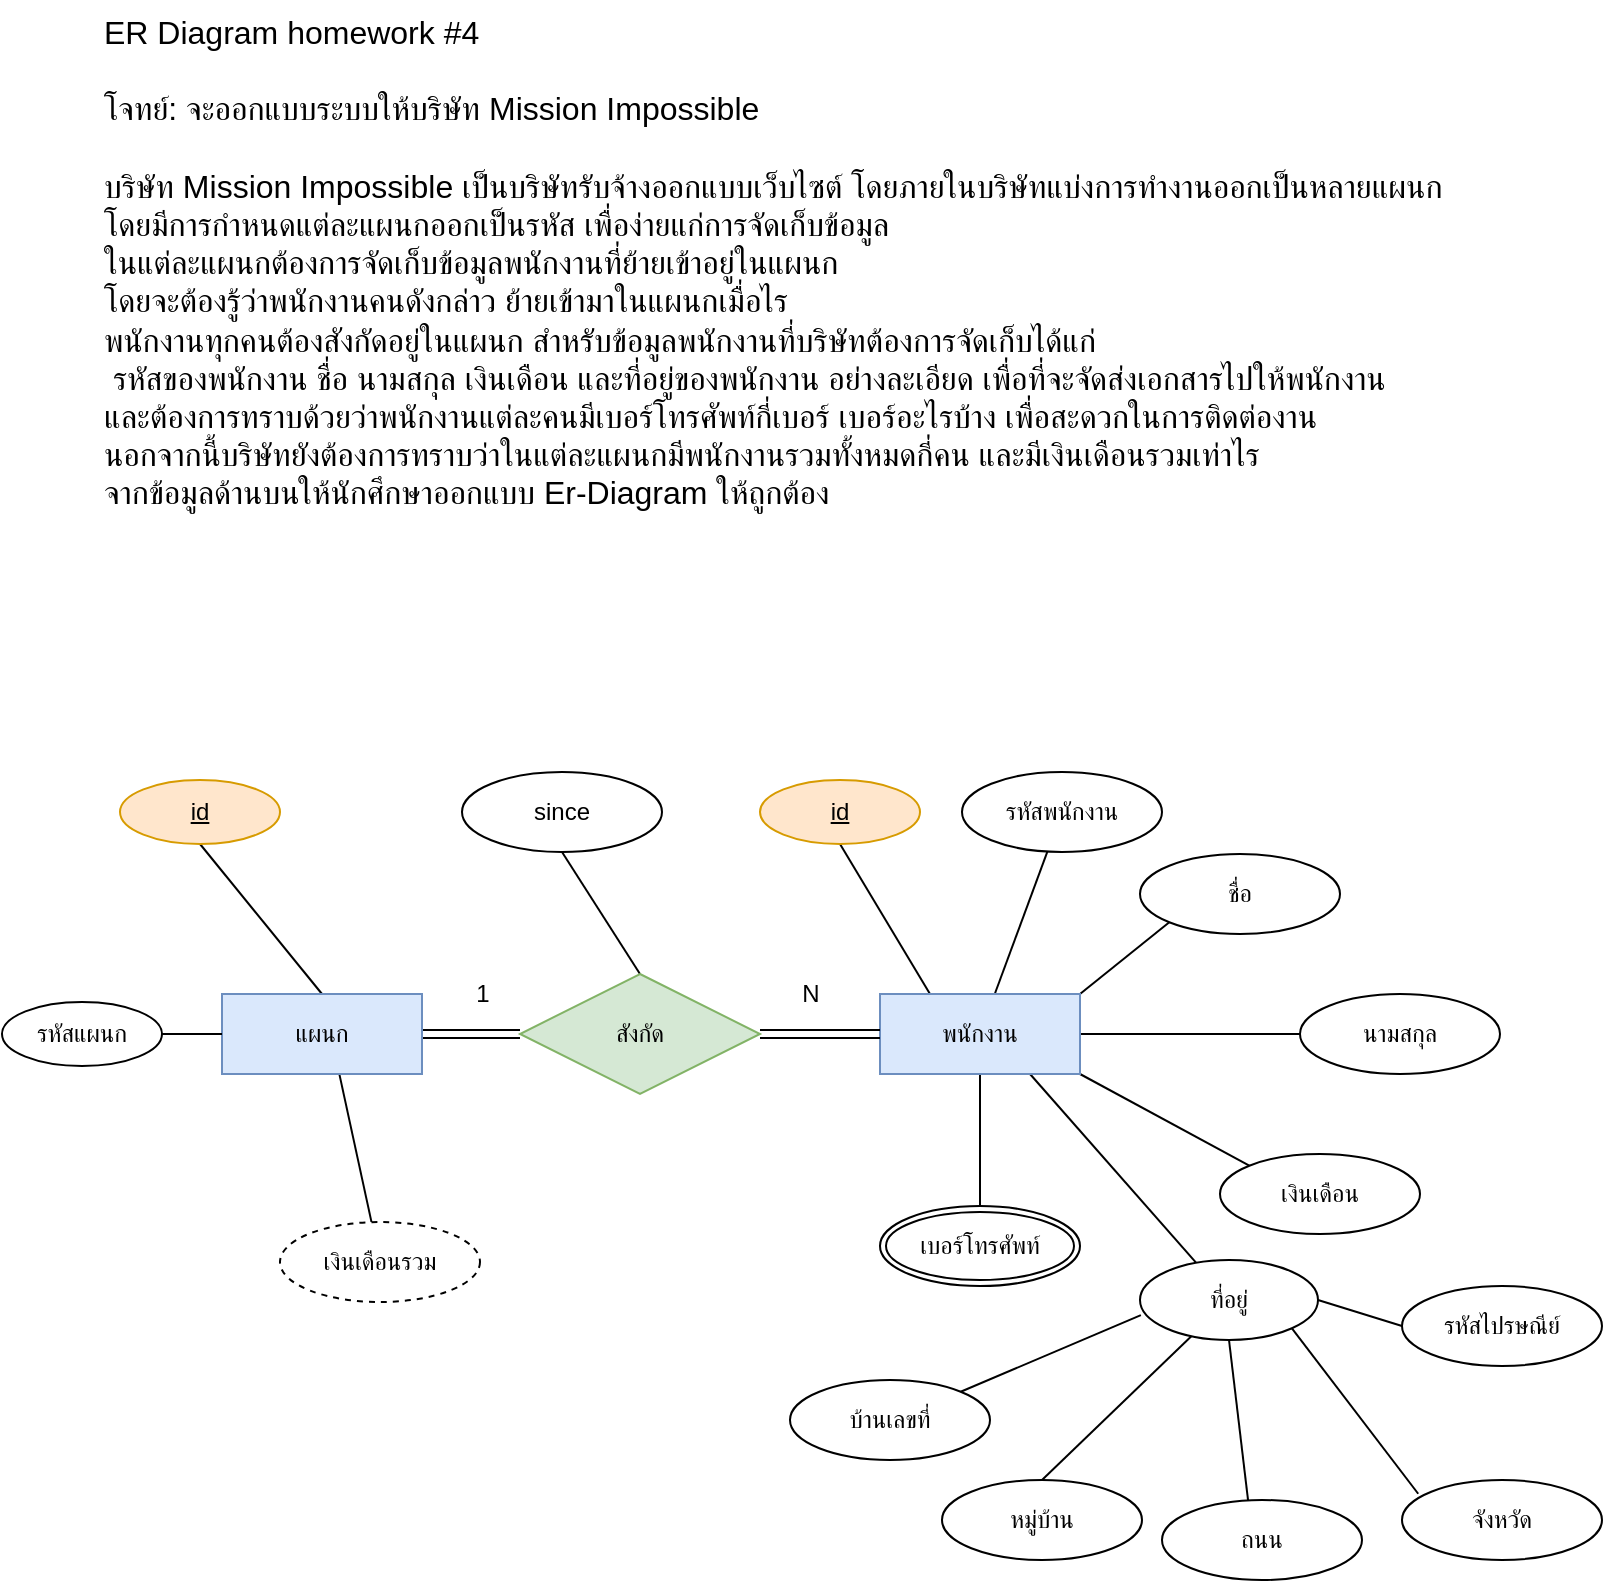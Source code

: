 <mxfile version="12.8.0" type="device"><diagram id="C5RBs43oDa-KdzZeNtuy" name="Page-1"><mxGraphModel dx="1209" dy="570" grid="1" gridSize="10" guides="1" tooltips="1" connect="1" arrows="1" fold="1" page="1" pageScale="1" pageWidth="827" pageHeight="1169" math="0" shadow="0"><root><mxCell id="WIyWlLk6GJQsqaUBKTNV-0"/><mxCell id="WIyWlLk6GJQsqaUBKTNV-1" parent="WIyWlLk6GJQsqaUBKTNV-0"/><mxCell id="tJ5YV15575RxEvsAq3cl-20" style="rounded=0;orthogonalLoop=1;jettySize=auto;html=1;exitX=0.5;exitY=0;exitDx=0;exitDy=0;entryX=0.5;entryY=1;entryDx=0;entryDy=0;endArrow=none;endFill=0;" parent="WIyWlLk6GJQsqaUBKTNV-1" source="tJ5YV15575RxEvsAq3cl-8" target="tJ5YV15575RxEvsAq3cl-9" edge="1"><mxGeometry relative="1" as="geometry"/></mxCell><mxCell id="tJ5YV15575RxEvsAq3cl-21" style="edgeStyle=none;rounded=0;orthogonalLoop=1;jettySize=auto;html=1;exitX=1;exitY=0.5;exitDx=0;exitDy=0;endArrow=none;endFill=0;shape=link;" parent="WIyWlLk6GJQsqaUBKTNV-1" source="tJ5YV15575RxEvsAq3cl-8" target="tJ5YV15575RxEvsAq3cl-13" edge="1"><mxGeometry relative="1" as="geometry"/></mxCell><mxCell id="KZxc1bKz4Buhy2Ctp90x-20" style="edgeStyle=none;rounded=0;orthogonalLoop=1;jettySize=auto;html=1;exitX=0.586;exitY=0.992;exitDx=0;exitDy=0;endArrow=none;endFill=0;exitPerimeter=0;" parent="WIyWlLk6GJQsqaUBKTNV-1" source="tJ5YV15575RxEvsAq3cl-8" target="KZxc1bKz4Buhy2Ctp90x-21" edge="1"><mxGeometry relative="1" as="geometry"><mxPoint x="200" y="650" as="targetPoint"/></mxGeometry></mxCell><mxCell id="tJ5YV15575RxEvsAq3cl-8" value="แผนก" style="whiteSpace=wrap;html=1;align=center;fillColor=#dae8fc;strokeColor=#6c8ebf;" parent="WIyWlLk6GJQsqaUBKTNV-1" vertex="1"><mxGeometry x="120" y="537" width="100" height="40" as="geometry"/></mxCell><mxCell id="tJ5YV15575RxEvsAq3cl-9" value="id" style="ellipse;whiteSpace=wrap;html=1;align=center;fontStyle=4;fillColor=#ffe6cc;strokeColor=#d79b00;" parent="WIyWlLk6GJQsqaUBKTNV-1" vertex="1"><mxGeometry x="69" y="430" width="80" height="32" as="geometry"/></mxCell><mxCell id="tJ5YV15575RxEvsAq3cl-30" value="" style="edgeStyle=none;rounded=0;orthogonalLoop=1;jettySize=auto;html=1;endArrow=none;endFill=0;" parent="WIyWlLk6GJQsqaUBKTNV-1" source="tJ5YV15575RxEvsAq3cl-12" target="tJ5YV15575RxEvsAq3cl-25" edge="1"><mxGeometry relative="1" as="geometry"/></mxCell><mxCell id="tJ5YV15575RxEvsAq3cl-31" style="edgeStyle=none;rounded=0;orthogonalLoop=1;jettySize=auto;html=1;exitX=1;exitY=0;exitDx=0;exitDy=0;entryX=0;entryY=1;entryDx=0;entryDy=0;endArrow=none;endFill=0;" parent="WIyWlLk6GJQsqaUBKTNV-1" source="tJ5YV15575RxEvsAq3cl-12" target="tJ5YV15575RxEvsAq3cl-26" edge="1"><mxGeometry relative="1" as="geometry"/></mxCell><mxCell id="tJ5YV15575RxEvsAq3cl-32" style="edgeStyle=none;rounded=0;orthogonalLoop=1;jettySize=auto;html=1;exitX=1;exitY=0.5;exitDx=0;exitDy=0;entryX=0;entryY=0.5;entryDx=0;entryDy=0;endArrow=none;endFill=0;" parent="WIyWlLk6GJQsqaUBKTNV-1" source="tJ5YV15575RxEvsAq3cl-12" target="tJ5YV15575RxEvsAq3cl-27" edge="1"><mxGeometry relative="1" as="geometry"/></mxCell><mxCell id="tJ5YV15575RxEvsAq3cl-36" style="edgeStyle=none;rounded=0;orthogonalLoop=1;jettySize=auto;html=1;exitX=1;exitY=1;exitDx=0;exitDy=0;entryX=0;entryY=0;entryDx=0;entryDy=0;endArrow=none;endFill=0;" parent="WIyWlLk6GJQsqaUBKTNV-1" source="tJ5YV15575RxEvsAq3cl-12" target="tJ5YV15575RxEvsAq3cl-33" edge="1"><mxGeometry relative="1" as="geometry"/></mxCell><mxCell id="KZxc1bKz4Buhy2Ctp90x-5" style="edgeStyle=orthogonalEdgeStyle;rounded=0;orthogonalLoop=1;jettySize=auto;html=1;exitX=0.5;exitY=1;exitDx=0;exitDy=0;entryX=0.5;entryY=0;entryDx=0;entryDy=0;endArrow=none;endFill=0;" parent="WIyWlLk6GJQsqaUBKTNV-1" source="tJ5YV15575RxEvsAq3cl-12" target="KZxc1bKz4Buhy2Ctp90x-4" edge="1"><mxGeometry relative="1" as="geometry"/></mxCell><mxCell id="KZxc1bKz4Buhy2Ctp90x-8" style="rounded=0;orthogonalLoop=1;jettySize=auto;html=1;exitX=0.75;exitY=1;exitDx=0;exitDy=0;endArrow=none;endFill=0;" parent="WIyWlLk6GJQsqaUBKTNV-1" source="tJ5YV15575RxEvsAq3cl-12" target="KZxc1bKz4Buhy2Ctp90x-2" edge="1"><mxGeometry relative="1" as="geometry"/></mxCell><mxCell id="KZxc1bKz4Buhy2Ctp90x-23" style="edgeStyle=none;rounded=0;orthogonalLoop=1;jettySize=auto;html=1;exitX=0.25;exitY=0;exitDx=0;exitDy=0;entryX=0.5;entryY=1;entryDx=0;entryDy=0;endArrow=none;endFill=0;" parent="WIyWlLk6GJQsqaUBKTNV-1" source="tJ5YV15575RxEvsAq3cl-12" target="KZxc1bKz4Buhy2Ctp90x-22" edge="1"><mxGeometry relative="1" as="geometry"/></mxCell><mxCell id="tJ5YV15575RxEvsAq3cl-12" value="พนักงาน" style="whiteSpace=wrap;html=1;align=center;fillColor=#dae8fc;strokeColor=#6c8ebf;" parent="WIyWlLk6GJQsqaUBKTNV-1" vertex="1"><mxGeometry x="449" y="537" width="100" height="40" as="geometry"/></mxCell><mxCell id="tJ5YV15575RxEvsAq3cl-22" style="edgeStyle=none;rounded=0;orthogonalLoop=1;jettySize=auto;html=1;exitX=1;exitY=0.5;exitDx=0;exitDy=0;entryX=0;entryY=0.5;entryDx=0;entryDy=0;endArrow=none;endFill=0;shape=link;" parent="WIyWlLk6GJQsqaUBKTNV-1" source="tJ5YV15575RxEvsAq3cl-13" target="tJ5YV15575RxEvsAq3cl-12" edge="1"><mxGeometry relative="1" as="geometry"/></mxCell><mxCell id="tJ5YV15575RxEvsAq3cl-24" style="edgeStyle=none;rounded=0;orthogonalLoop=1;jettySize=auto;html=1;exitX=0.5;exitY=0;exitDx=0;exitDy=0;entryX=0.5;entryY=1;entryDx=0;entryDy=0;endArrow=none;endFill=0;" parent="WIyWlLk6GJQsqaUBKTNV-1" source="tJ5YV15575RxEvsAq3cl-13" target="tJ5YV15575RxEvsAq3cl-23" edge="1"><mxGeometry relative="1" as="geometry"/></mxCell><mxCell id="tJ5YV15575RxEvsAq3cl-13" value="สังกัด" style="shape=rhombus;perimeter=rhombusPerimeter;whiteSpace=wrap;html=1;align=center;fillColor=#d5e8d4;strokeColor=#82b366;" parent="WIyWlLk6GJQsqaUBKTNV-1" vertex="1"><mxGeometry x="269" y="527" width="120" height="60" as="geometry"/></mxCell><mxCell id="tJ5YV15575RxEvsAq3cl-19" value="&lt;div style=&quot;font-size: 16px&quot;&gt;&lt;font style=&quot;font-size: 16px&quot;&gt;ER Diagram homework #4&lt;br&gt;&lt;br&gt;โจทย์: จะออกแบบระบบให้บริษัท Mission Impossible&lt;/font&gt;&lt;/div&gt;&lt;div style=&quot;font-size: 16px&quot;&gt;&lt;font style=&quot;font-size: 16px&quot;&gt;&lt;br&gt;&lt;/font&gt;&lt;/div&gt;&lt;div style=&quot;font-size: 16px&quot;&gt;&lt;font style=&quot;font-size: 16px&quot;&gt;บริษัท Mission Impossible เป็นบริษัทรับจ้างออกแบบเว็บไซต์ โดยภายในบริษัทแบ่งการทำงานออกเป็นหลายแผนก&amp;nbsp;&lt;/font&gt;&lt;/div&gt;&lt;div style=&quot;font-size: 16px&quot;&gt;&lt;font style=&quot;font-size: 16px&quot;&gt;โดยมีการกำหนดแต่ละแผนกออกเป็นรหัส เพื่อง่ายแก่การจัดเก็บข้อมูล&amp;nbsp;&amp;nbsp;&lt;/font&gt;&lt;/div&gt;&lt;div style=&quot;font-size: 16px&quot;&gt;&lt;font style=&quot;font-size: 16px&quot;&gt;ในแต่ละแผนกต้องการจัดเก็บข้อมูลพนักงานที่ย้ายเข้าอยู่ในแผนก&lt;/font&gt;&lt;/div&gt;&lt;div style=&quot;font-size: 16px&quot;&gt;&lt;font style=&quot;font-size: 16px&quot;&gt;โดยจะต้องรู้ว่าพนักงานคนดังกล่าว ย้ายเข้ามาในแผนกเมื่อไร&lt;/font&gt;&lt;/div&gt;&lt;div style=&quot;font-size: 16px&quot;&gt;&lt;font style=&quot;font-size: 16px&quot;&gt;พนักงานทุกคนต้องสังกัดอยู่ในแผนก สำหรับข้อมูลพนักงานที่บริษัทต้องการจัดเก็บได้แก่&lt;/font&gt;&lt;/div&gt;&lt;div style=&quot;font-size: 16px&quot;&gt;&lt;font style=&quot;font-size: 16px&quot;&gt;&amp;nbsp;รหัสของพนักงาน ชื่อ นามสกุล เงินเดือน และที่อยู่ของพนักงาน อย่างละเอียด เพื่อที่จะจัดส่งเอกสารไปให้พนักงาน&amp;nbsp;&lt;/font&gt;&lt;/div&gt;&lt;div style=&quot;font-size: 16px&quot;&gt;&lt;font style=&quot;font-size: 16px&quot;&gt;และต้องการทราบด้วยว่าพนักงานแต่ละคนมีเบอร์โทรศัพท์กี่เบอร์ เบอร์อะไรบ้าง เพื่อสะดวกในการติดต่องาน&amp;nbsp;&amp;nbsp;&lt;/font&gt;&lt;/div&gt;&lt;div style=&quot;font-size: 16px&quot;&gt;&lt;font style=&quot;font-size: 16px&quot;&gt;นอกจากนี้บริษัทยังต้องการทราบว่าในแต่ละแผนกมีพนักงานรวมทั้งหมดกี่คน และมีเงินเดือนรวมเท่าไร&amp;nbsp;&lt;/font&gt;&lt;/div&gt;&lt;div style=&quot;font-size: 16px&quot;&gt;&lt;font style=&quot;font-size: 16px&quot;&gt;จากข้อมูลด้านบนให้นักศึกษาออกแบบ Er-Diagram ให้ถูกต้อง&lt;/font&gt;&lt;/div&gt;&lt;div style=&quot;font-size: 16px&quot;&gt;&lt;br&gt;&lt;/div&gt;" style="text;html=1;" parent="WIyWlLk6GJQsqaUBKTNV-1" vertex="1"><mxGeometry x="59" y="40" width="710" height="270" as="geometry"/></mxCell><mxCell id="tJ5YV15575RxEvsAq3cl-23" value="since" style="ellipse;whiteSpace=wrap;html=1;align=center;" parent="WIyWlLk6GJQsqaUBKTNV-1" vertex="1"><mxGeometry x="240" y="426" width="100" height="40" as="geometry"/></mxCell><mxCell id="tJ5YV15575RxEvsAq3cl-25" value="รหัสพนักงาน" style="ellipse;whiteSpace=wrap;html=1;align=center;" parent="WIyWlLk6GJQsqaUBKTNV-1" vertex="1"><mxGeometry x="490" y="426" width="100" height="40" as="geometry"/></mxCell><mxCell id="tJ5YV15575RxEvsAq3cl-26" value="ชื่อ" style="ellipse;whiteSpace=wrap;html=1;align=center;" parent="WIyWlLk6GJQsqaUBKTNV-1" vertex="1"><mxGeometry x="579" y="467" width="100" height="40" as="geometry"/></mxCell><mxCell id="tJ5YV15575RxEvsAq3cl-27" value="นามสกุล" style="ellipse;whiteSpace=wrap;html=1;align=center;" parent="WIyWlLk6GJQsqaUBKTNV-1" vertex="1"><mxGeometry x="659" y="537" width="100" height="40" as="geometry"/></mxCell><mxCell id="tJ5YV15575RxEvsAq3cl-29" style="edgeStyle=none;rounded=0;orthogonalLoop=1;jettySize=auto;html=1;entryX=0;entryY=0.5;entryDx=0;entryDy=0;endArrow=none;endFill=0;exitX=1;exitY=0.5;exitDx=0;exitDy=0;" parent="WIyWlLk6GJQsqaUBKTNV-1" source="tJ5YV15575RxEvsAq3cl-28" target="tJ5YV15575RxEvsAq3cl-8" edge="1"><mxGeometry relative="1" as="geometry"><mxPoint x="100" y="650" as="sourcePoint"/></mxGeometry></mxCell><mxCell id="tJ5YV15575RxEvsAq3cl-28" value="รหัสแผนก" style="ellipse;whiteSpace=wrap;html=1;align=center;" parent="WIyWlLk6GJQsqaUBKTNV-1" vertex="1"><mxGeometry x="10" y="541" width="80" height="32" as="geometry"/></mxCell><mxCell id="tJ5YV15575RxEvsAq3cl-33" value="เงินเดือน" style="ellipse;whiteSpace=wrap;html=1;align=center;" parent="WIyWlLk6GJQsqaUBKTNV-1" vertex="1"><mxGeometry x="619" y="617" width="100" height="40" as="geometry"/></mxCell><mxCell id="KZxc1bKz4Buhy2Ctp90x-14" style="edgeStyle=none;rounded=0;orthogonalLoop=1;jettySize=auto;html=1;exitX=1;exitY=1;exitDx=0;exitDy=0;entryX=0.081;entryY=0.172;entryDx=0;entryDy=0;entryPerimeter=0;endArrow=none;endFill=0;" parent="WIyWlLk6GJQsqaUBKTNV-1" source="KZxc1bKz4Buhy2Ctp90x-2" target="KZxc1bKz4Buhy2Ctp90x-12" edge="1"><mxGeometry relative="1" as="geometry"/></mxCell><mxCell id="KZxc1bKz4Buhy2Ctp90x-15" style="edgeStyle=none;rounded=0;orthogonalLoop=1;jettySize=auto;html=1;exitX=0.5;exitY=1;exitDx=0;exitDy=0;entryX=0.431;entryY=0.017;entryDx=0;entryDy=0;entryPerimeter=0;endArrow=none;endFill=0;" parent="WIyWlLk6GJQsqaUBKTNV-1" source="KZxc1bKz4Buhy2Ctp90x-2" target="KZxc1bKz4Buhy2Ctp90x-11" edge="1"><mxGeometry relative="1" as="geometry"/></mxCell><mxCell id="KZxc1bKz4Buhy2Ctp90x-16" style="edgeStyle=none;rounded=0;orthogonalLoop=1;jettySize=auto;html=1;entryX=0.5;entryY=0;entryDx=0;entryDy=0;endArrow=none;endFill=0;" parent="WIyWlLk6GJQsqaUBKTNV-1" source="KZxc1bKz4Buhy2Ctp90x-2" target="KZxc1bKz4Buhy2Ctp90x-13" edge="1"><mxGeometry relative="1" as="geometry"/></mxCell><mxCell id="KZxc1bKz4Buhy2Ctp90x-17" style="edgeStyle=none;rounded=0;orthogonalLoop=1;jettySize=auto;html=1;exitX=0.005;exitY=0.689;exitDx=0;exitDy=0;endArrow=none;endFill=0;entryX=1;entryY=0;entryDx=0;entryDy=0;exitPerimeter=0;" parent="WIyWlLk6GJQsqaUBKTNV-1" source="KZxc1bKz4Buhy2Ctp90x-2" target="KZxc1bKz4Buhy2Ctp90x-10" edge="1"><mxGeometry relative="1" as="geometry"><mxPoint x="490" y="740" as="targetPoint"/></mxGeometry></mxCell><mxCell id="KZxc1bKz4Buhy2Ctp90x-19" style="edgeStyle=none;rounded=0;orthogonalLoop=1;jettySize=auto;html=1;exitX=1;exitY=0.5;exitDx=0;exitDy=0;entryX=0;entryY=0.5;entryDx=0;entryDy=0;endArrow=none;endFill=0;" parent="WIyWlLk6GJQsqaUBKTNV-1" source="KZxc1bKz4Buhy2Ctp90x-2" target="KZxc1bKz4Buhy2Ctp90x-18" edge="1"><mxGeometry relative="1" as="geometry"/></mxCell><mxCell id="KZxc1bKz4Buhy2Ctp90x-2" value="ที่อยู่" style="ellipse;whiteSpace=wrap;html=1;" parent="WIyWlLk6GJQsqaUBKTNV-1" vertex="1"><mxGeometry x="579" y="670" width="89" height="40" as="geometry"/></mxCell><mxCell id="KZxc1bKz4Buhy2Ctp90x-4" value="เบอร์โทรศัพท์" style="ellipse;shape=doubleEllipse;margin=3;whiteSpace=wrap;html=1;align=center;" parent="WIyWlLk6GJQsqaUBKTNV-1" vertex="1"><mxGeometry x="449" y="643" width="100" height="40" as="geometry"/></mxCell><mxCell id="KZxc1bKz4Buhy2Ctp90x-6" value="1" style="text;html=1;align=center;verticalAlign=middle;resizable=0;points=[];autosize=1;" parent="WIyWlLk6GJQsqaUBKTNV-1" vertex="1"><mxGeometry x="240" y="527" width="20" height="20" as="geometry"/></mxCell><mxCell id="KZxc1bKz4Buhy2Ctp90x-7" value="N" style="text;html=1;align=center;verticalAlign=middle;resizable=0;points=[];autosize=1;" parent="WIyWlLk6GJQsqaUBKTNV-1" vertex="1"><mxGeometry x="404" y="527" width="20" height="20" as="geometry"/></mxCell><mxCell id="KZxc1bKz4Buhy2Ctp90x-10" value="บ้านเลขที่" style="ellipse;whiteSpace=wrap;html=1;align=center;" parent="WIyWlLk6GJQsqaUBKTNV-1" vertex="1"><mxGeometry x="404" y="730" width="100" height="40" as="geometry"/></mxCell><mxCell id="KZxc1bKz4Buhy2Ctp90x-11" value="ถนน" style="ellipse;whiteSpace=wrap;html=1;align=center;" parent="WIyWlLk6GJQsqaUBKTNV-1" vertex="1"><mxGeometry x="590" y="790" width="100" height="40" as="geometry"/></mxCell><mxCell id="KZxc1bKz4Buhy2Ctp90x-12" value="จังหวัด" style="ellipse;whiteSpace=wrap;html=1;align=center;" parent="WIyWlLk6GJQsqaUBKTNV-1" vertex="1"><mxGeometry x="710" y="780" width="100" height="40" as="geometry"/></mxCell><mxCell id="KZxc1bKz4Buhy2Ctp90x-13" value="หมู่บ้าน" style="ellipse;whiteSpace=wrap;html=1;align=center;" parent="WIyWlLk6GJQsqaUBKTNV-1" vertex="1"><mxGeometry x="480" y="780" width="100" height="40" as="geometry"/></mxCell><mxCell id="KZxc1bKz4Buhy2Ctp90x-18" value="รหัสไปรษณีย์" style="ellipse;whiteSpace=wrap;html=1;align=center;" parent="WIyWlLk6GJQsqaUBKTNV-1" vertex="1"><mxGeometry x="710" y="683" width="100" height="40" as="geometry"/></mxCell><mxCell id="KZxc1bKz4Buhy2Ctp90x-21" value="เงินเดือนรวม" style="ellipse;whiteSpace=wrap;html=1;align=center;dashed=1;" parent="WIyWlLk6GJQsqaUBKTNV-1" vertex="1"><mxGeometry x="149" y="651" width="100" height="40" as="geometry"/></mxCell><mxCell id="KZxc1bKz4Buhy2Ctp90x-22" value="id" style="ellipse;whiteSpace=wrap;html=1;align=center;fontStyle=4;fillColor=#ffe6cc;strokeColor=#d79b00;" parent="WIyWlLk6GJQsqaUBKTNV-1" vertex="1"><mxGeometry x="389" y="430" width="80" height="32" as="geometry"/></mxCell></root></mxGraphModel></diagram></mxfile>